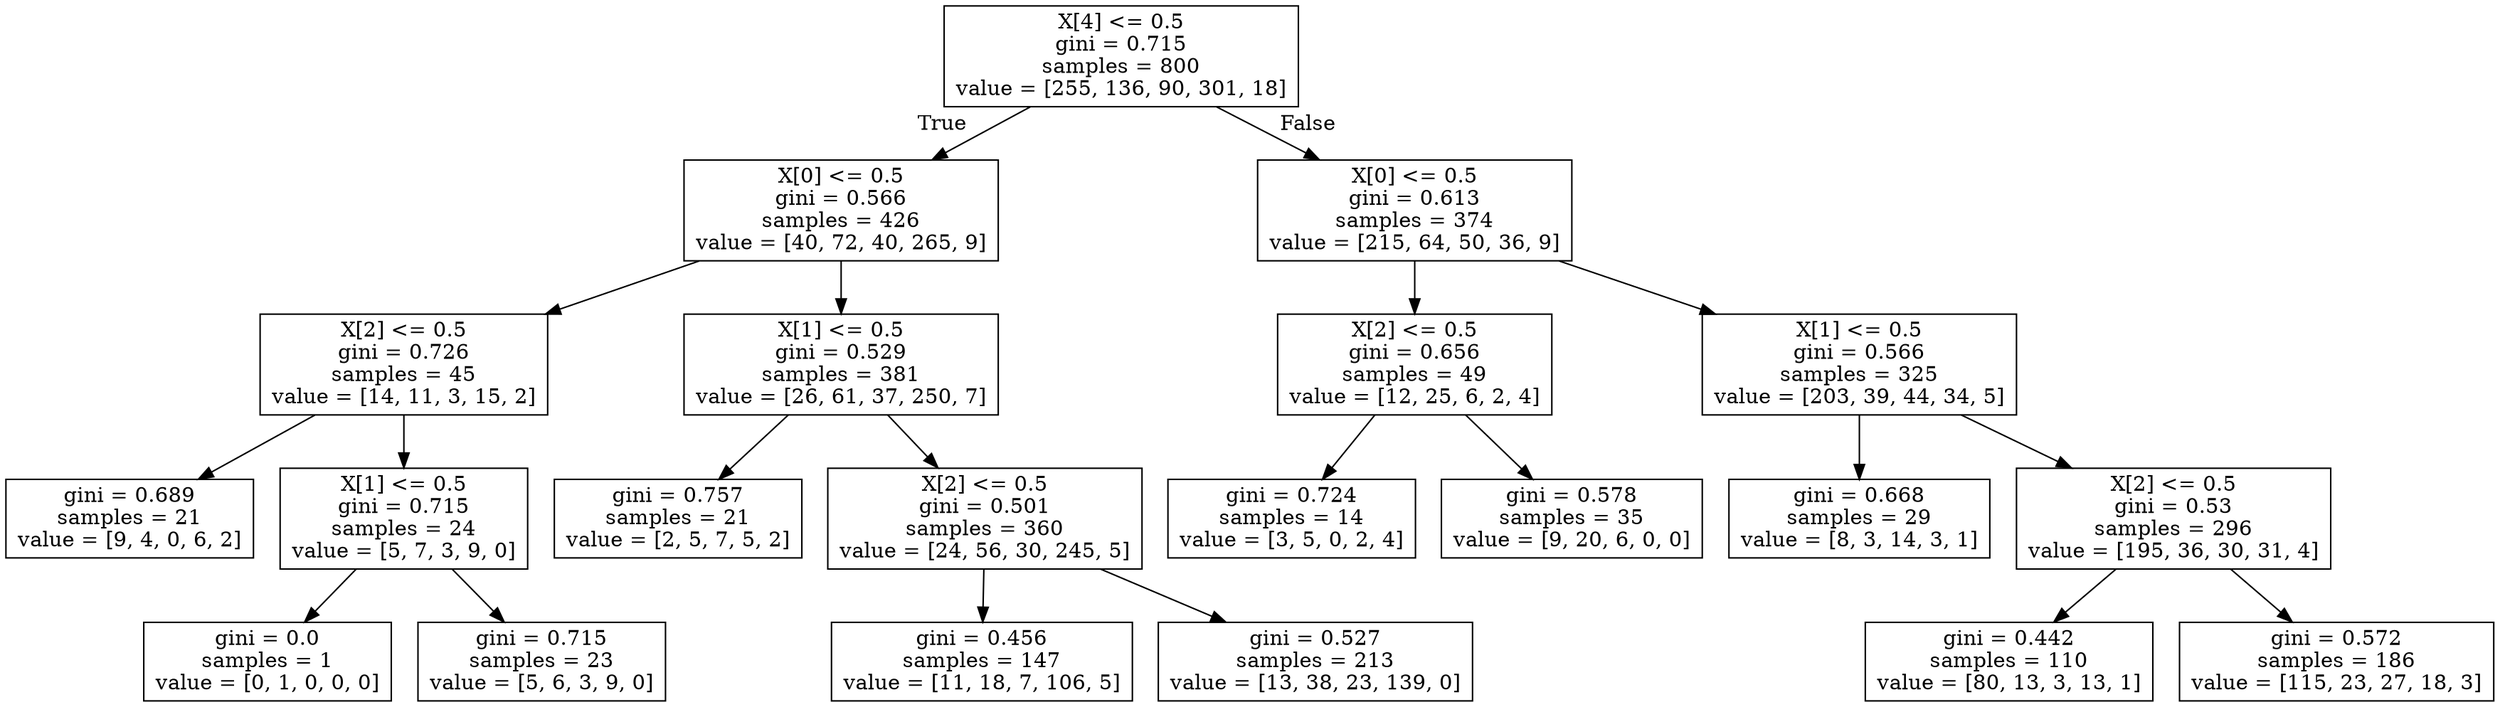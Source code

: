 digraph Tree {
node [shape=box] ;
0 [label="X[4] <= 0.5\ngini = 0.715\nsamples = 800\nvalue = [255, 136, 90, 301, 18]"] ;
1 [label="X[0] <= 0.5\ngini = 0.566\nsamples = 426\nvalue = [40, 72, 40, 265, 9]"] ;
0 -> 1 [labeldistance=2.5, labelangle=45, headlabel="True"] ;
2 [label="X[2] <= 0.5\ngini = 0.726\nsamples = 45\nvalue = [14, 11, 3, 15, 2]"] ;
1 -> 2 ;
3 [label="gini = 0.689\nsamples = 21\nvalue = [9, 4, 0, 6, 2]"] ;
2 -> 3 ;
4 [label="X[1] <= 0.5\ngini = 0.715\nsamples = 24\nvalue = [5, 7, 3, 9, 0]"] ;
2 -> 4 ;
5 [label="gini = 0.0\nsamples = 1\nvalue = [0, 1, 0, 0, 0]"] ;
4 -> 5 ;
6 [label="gini = 0.715\nsamples = 23\nvalue = [5, 6, 3, 9, 0]"] ;
4 -> 6 ;
7 [label="X[1] <= 0.5\ngini = 0.529\nsamples = 381\nvalue = [26, 61, 37, 250, 7]"] ;
1 -> 7 ;
8 [label="gini = 0.757\nsamples = 21\nvalue = [2, 5, 7, 5, 2]"] ;
7 -> 8 ;
9 [label="X[2] <= 0.5\ngini = 0.501\nsamples = 360\nvalue = [24, 56, 30, 245, 5]"] ;
7 -> 9 ;
10 [label="gini = 0.456\nsamples = 147\nvalue = [11, 18, 7, 106, 5]"] ;
9 -> 10 ;
11 [label="gini = 0.527\nsamples = 213\nvalue = [13, 38, 23, 139, 0]"] ;
9 -> 11 ;
12 [label="X[0] <= 0.5\ngini = 0.613\nsamples = 374\nvalue = [215, 64, 50, 36, 9]"] ;
0 -> 12 [labeldistance=2.5, labelangle=-45, headlabel="False"] ;
13 [label="X[2] <= 0.5\ngini = 0.656\nsamples = 49\nvalue = [12, 25, 6, 2, 4]"] ;
12 -> 13 ;
14 [label="gini = 0.724\nsamples = 14\nvalue = [3, 5, 0, 2, 4]"] ;
13 -> 14 ;
15 [label="gini = 0.578\nsamples = 35\nvalue = [9, 20, 6, 0, 0]"] ;
13 -> 15 ;
16 [label="X[1] <= 0.5\ngini = 0.566\nsamples = 325\nvalue = [203, 39, 44, 34, 5]"] ;
12 -> 16 ;
17 [label="gini = 0.668\nsamples = 29\nvalue = [8, 3, 14, 3, 1]"] ;
16 -> 17 ;
18 [label="X[2] <= 0.5\ngini = 0.53\nsamples = 296\nvalue = [195, 36, 30, 31, 4]"] ;
16 -> 18 ;
19 [label="gini = 0.442\nsamples = 110\nvalue = [80, 13, 3, 13, 1]"] ;
18 -> 19 ;
20 [label="gini = 0.572\nsamples = 186\nvalue = [115, 23, 27, 18, 3]"] ;
18 -> 20 ;
}